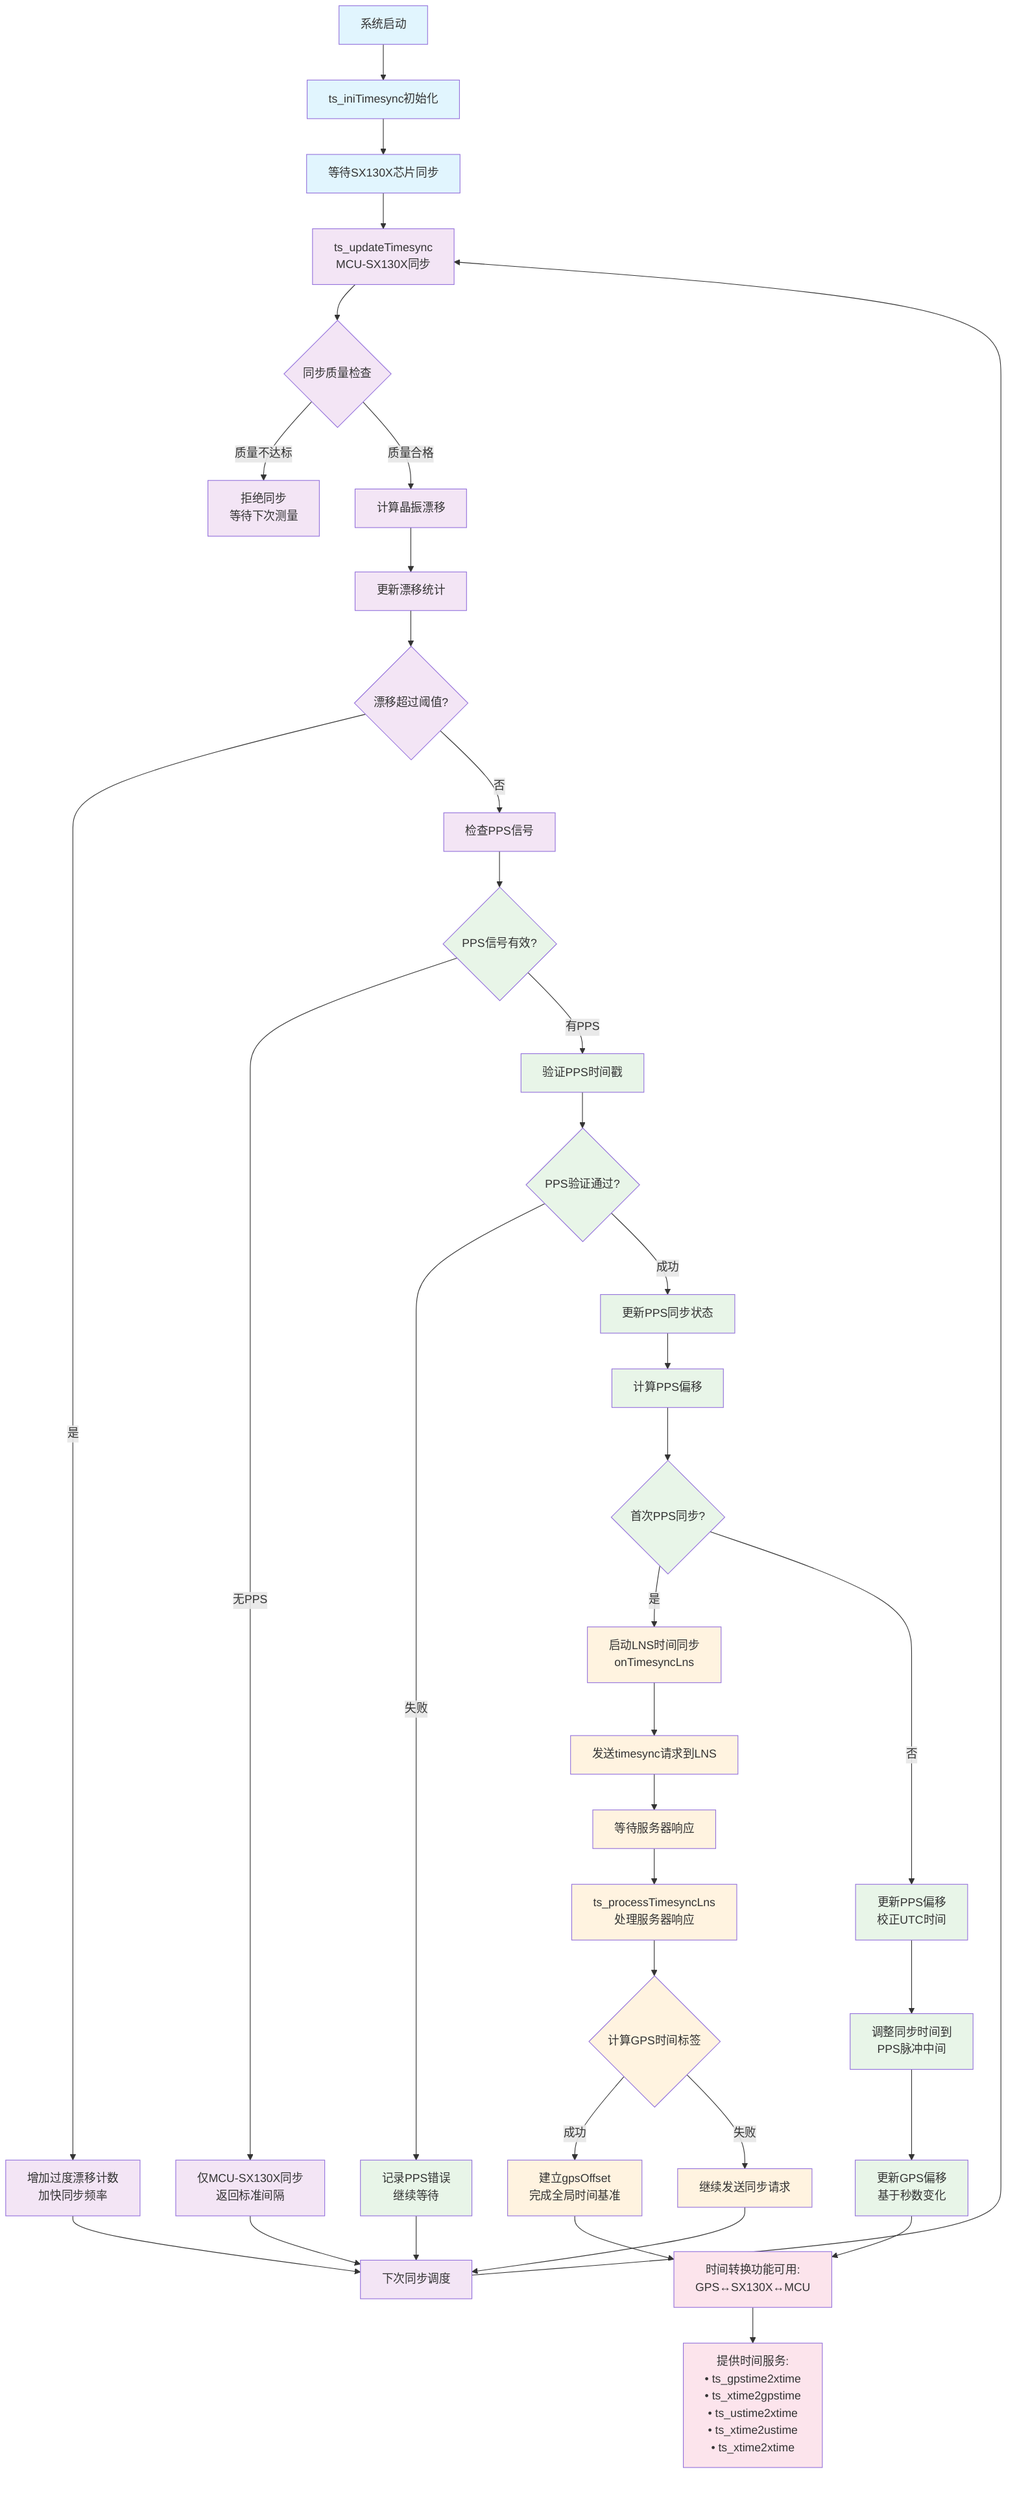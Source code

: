 flowchart TD
    A[系统启动] --> B[ts_iniTimesync初始化]
    B --> C[等待SX130X芯片同步]
    
    C --> D[ts_updateTimesync<br/>MCU-SX130X同步]
    D --> E{同步质量检查}
    E -->|质量不达标| F[拒绝同步<br/>等待下次测量]
    E -->|质量合格| G[计算晶振漂移]
    
    G --> H[更新漂移统计]
    H --> I{漂移超过阈值?}
    I -->|是| J[增加过度漂移计数<br/>加快同步频率]
    I -->|否| K[检查PPS信号]
    
    K --> L{PPS信号有效?}
    L -->|无PPS| M[仅MCU-SX130X同步<br/>返回标准间隔]
    L -->|有PPS| N[验证PPS时间戳]
    
    N --> O{PPS验证通过?}
    O -->|失败| P[记录PPS错误<br/>继续等待]
    O -->|成功| Q[更新PPS同步状态]
    
    Q --> R[计算PPS偏移]
    R --> S{首次PPS同步?}
    S -->|是| T[启动LNS时间同步<br/>onTimesyncLns]
    S -->|否| U[更新PPS偏移<br/>校正UTC时间]
    
    T --> V[发送timesync请求到LNS]
    V --> W[等待服务器响应]
    W --> X[ts_processTimesyncLns<br/>处理服务器响应]
    
    X --> Y{计算GPS时间标签}
    Y -->|成功| Z[建立gpsOffset<br/>完成全局时间基准]
    Y -->|失败| AA[继续发送同步请求]
    
    U --> BB[调整同步时间到<br/>PPS脉冲中间]
    BB --> CC[更新GPS偏移<br/>基于秒数变化]
    
    Z --> DD[时间转换功能可用:<br/>GPS↔SX130X↔MCU]
    CC --> DD
    M --> EE[下次同步调度]
    P --> EE
    J --> EE
    AA --> EE
    
    EE --> D
    
    DD --> FF[提供时间服务:<br/>• ts_gpstime2xtime<br/>• ts_xtime2gpstime<br/>• ts_ustime2xtime<br/>• ts_xtime2ustime<br/>• ts_xtime2xtime]
    
    classDef initClass fill:#e1f5fe
    classDef syncClass fill:#f3e5f5
    classDef ppsClass fill:#e8f5e8
    classDef lnsClass fill:#fff3e0
    classDef serviceClass fill:#fce4ec
    
    class A,B,C initClass
    class D,E,F,G,H,I,J,K,M,EE syncClass
    class L,N,O,P,Q,R,S,U,BB,CC ppsClass
    class T,V,W,X,Y,Z,AA lnsClass
    class DD,FF serviceClass